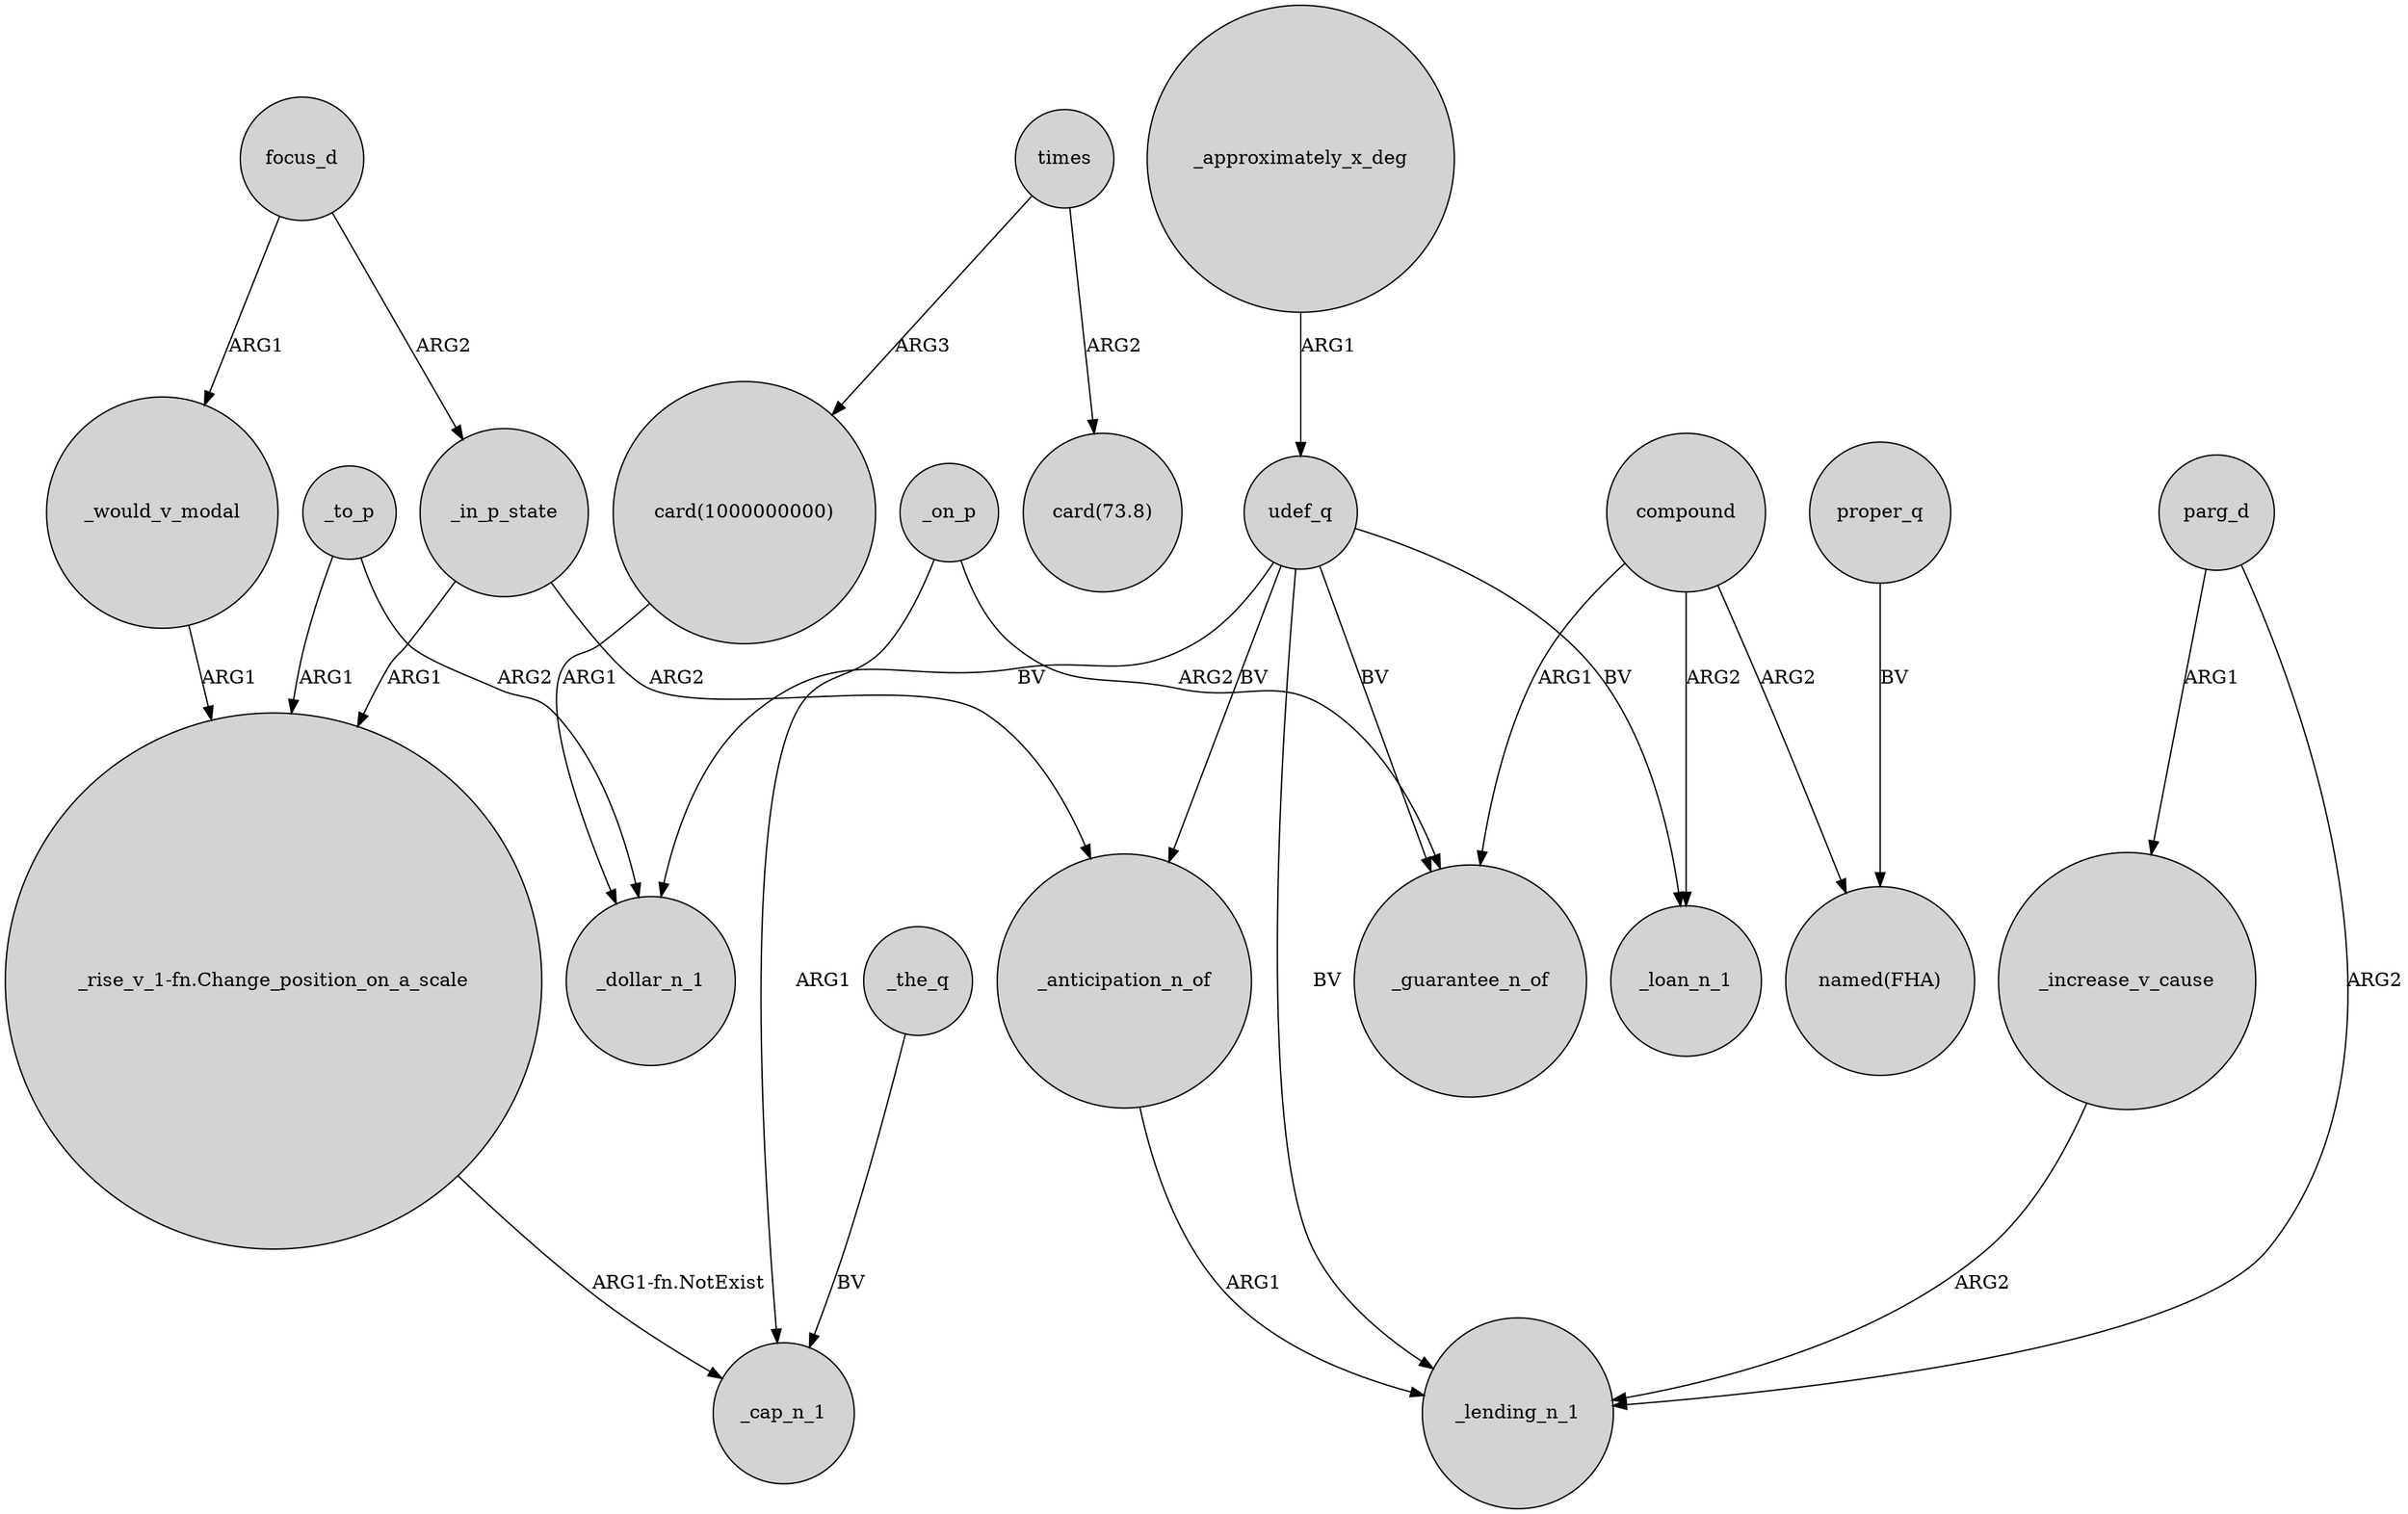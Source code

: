 digraph {
	node [shape=circle style=filled]
	_the_q -> _cap_n_1 [label=BV]
	_on_p -> _cap_n_1 [label=ARG1]
	udef_q -> _lending_n_1 [label=BV]
	_to_p -> _dollar_n_1 [label=ARG2]
	_in_p_state -> _anticipation_n_of [label=ARG2]
	focus_d -> _in_p_state [label=ARG2]
	udef_q -> _guarantee_n_of [label=BV]
	times -> "card(73.8)" [label=ARG2]
	udef_q -> _anticipation_n_of [label=BV]
	compound -> _loan_n_1 [label=ARG2]
	times -> "card(1000000000)" [label=ARG3]
	parg_d -> _lending_n_1 [label=ARG2]
	_approximately_x_deg -> udef_q [label=ARG1]
	"_rise_v_1-fn.Change_position_on_a_scale" -> _cap_n_1 [label="ARG1-fn.NotExist"]
	parg_d -> _increase_v_cause [label=ARG1]
	_on_p -> _guarantee_n_of [label=ARG2]
	_increase_v_cause -> _lending_n_1 [label=ARG2]
	_in_p_state -> "_rise_v_1-fn.Change_position_on_a_scale" [label=ARG1]
	compound -> _guarantee_n_of [label=ARG1]
	udef_q -> _dollar_n_1 [label=BV]
	_would_v_modal -> "_rise_v_1-fn.Change_position_on_a_scale" [label=ARG1]
	"card(1000000000)" -> _dollar_n_1 [label=ARG1]
	_anticipation_n_of -> _lending_n_1 [label=ARG1]
	_to_p -> "_rise_v_1-fn.Change_position_on_a_scale" [label=ARG1]
	udef_q -> _loan_n_1 [label=BV]
	focus_d -> _would_v_modal [label=ARG1]
	compound -> "named(FHA)" [label=ARG2]
	proper_q -> "named(FHA)" [label=BV]
}
